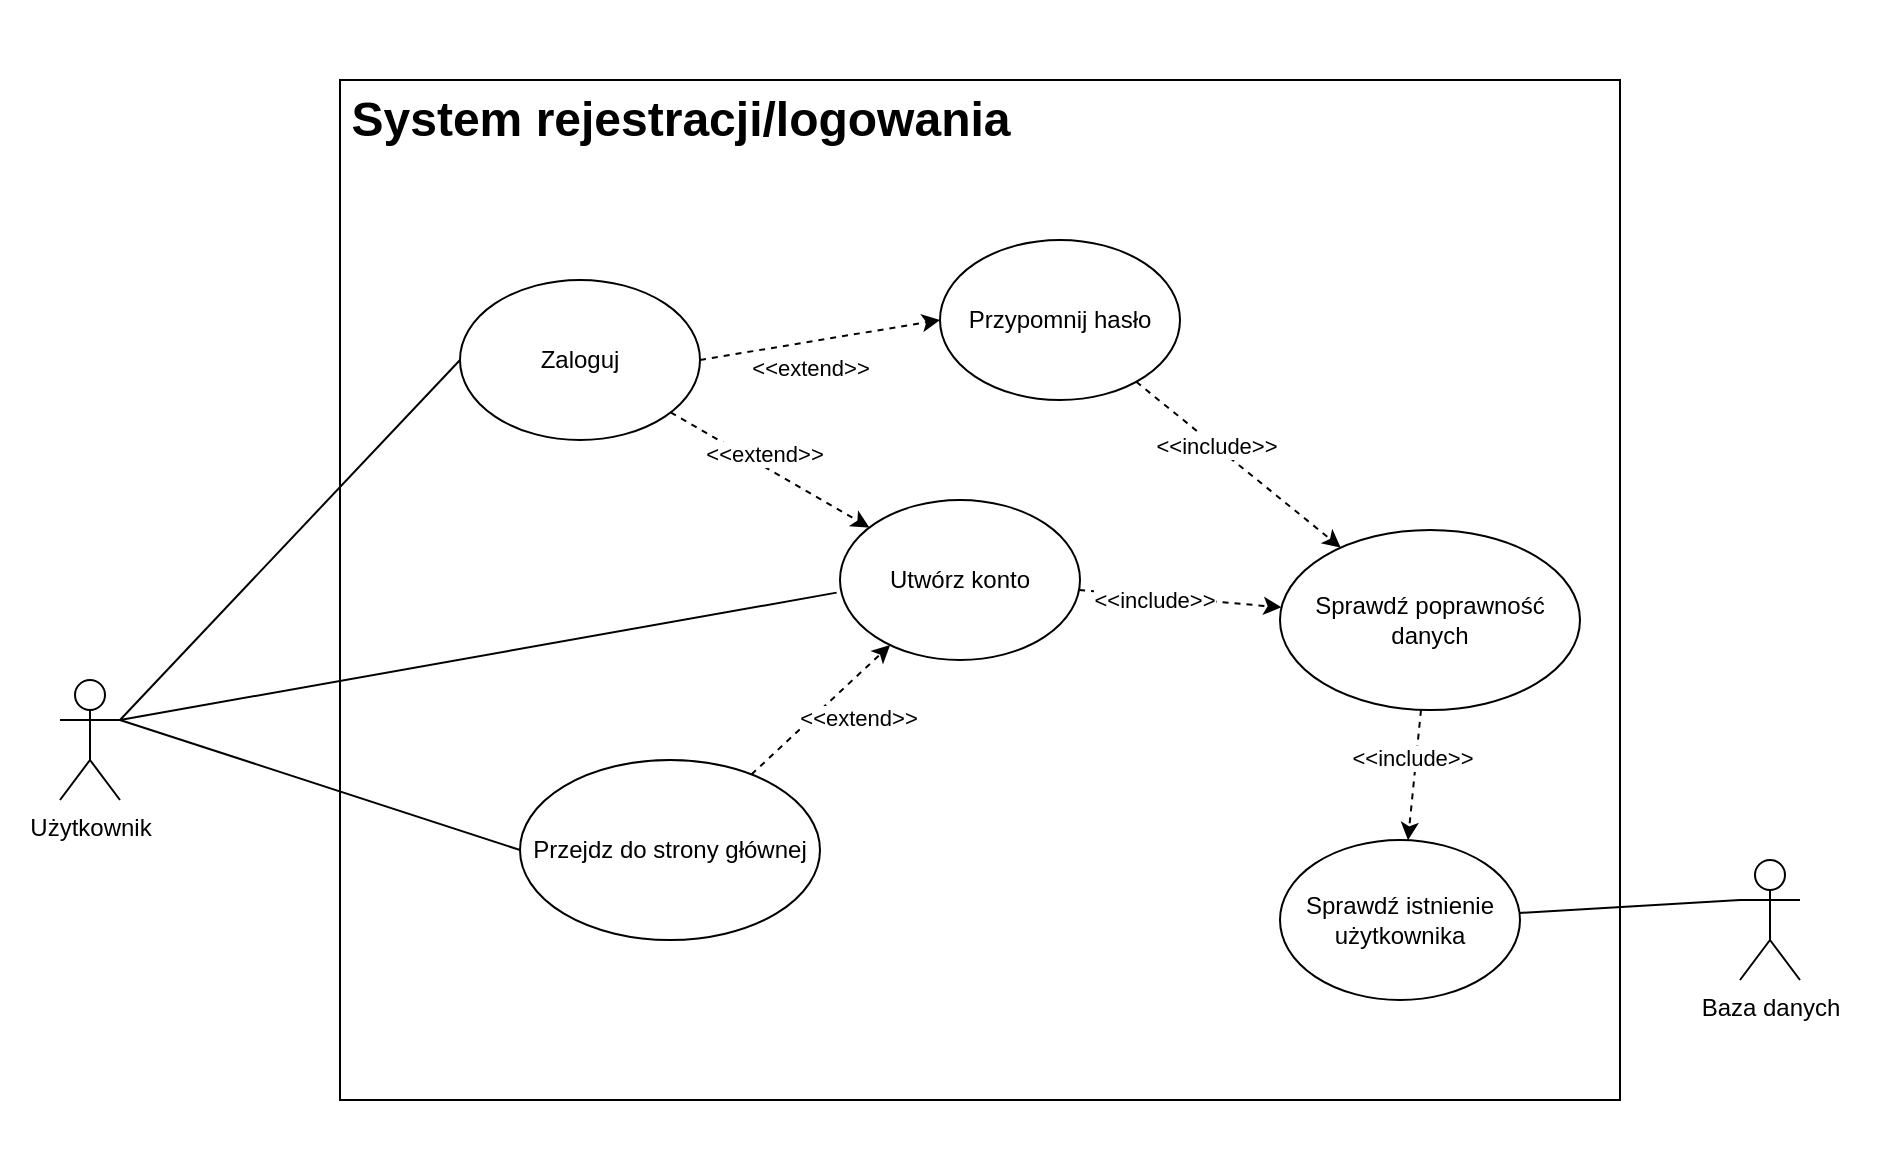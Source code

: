 <mxfile version="15.8.6" type="google"><diagram id="m4nlxR0QQLbrzwDr17nX" name="Page-1"><mxGraphModel dx="1235" dy="1118" grid="1" gridSize="10" guides="1" tooltips="1" connect="1" arrows="1" fold="1" page="1" pageScale="1" pageWidth="827" pageHeight="1169" math="0" shadow="0"><root><mxCell id="0"/><mxCell id="1" parent="0"/><mxCell id="56WmxIsCtt4fvXqM5lHx-16" value="" style="rounded=0;whiteSpace=wrap;html=1;strokeColor=none;" parent="1" vertex="1"><mxGeometry x="920" y="30" width="940" height="580" as="geometry"/></mxCell><mxCell id="56WmxIsCtt4fvXqM5lHx-1" value="" style="rounded=0;whiteSpace=wrap;html=1;" parent="1" vertex="1"><mxGeometry x="1090" y="70" width="640" height="510" as="geometry"/></mxCell><mxCell id="56WmxIsCtt4fvXqM5lHx-13" style="edgeStyle=none;rounded=0;orthogonalLoop=1;jettySize=auto;html=1;entryX=0;entryY=0.5;entryDx=0;entryDy=0;endArrow=none;endFill=0;" parent="1" target="56WmxIsCtt4fvXqM5lHx-7" edge="1"><mxGeometry relative="1" as="geometry"><mxPoint x="980" y="390" as="sourcePoint"/></mxGeometry></mxCell><mxCell id="56WmxIsCtt4fvXqM5lHx-14" style="edgeStyle=none;rounded=0;orthogonalLoop=1;jettySize=auto;html=1;entryX=-0.014;entryY=0.579;entryDx=0;entryDy=0;entryPerimeter=0;endArrow=none;endFill=0;exitX=1;exitY=0.333;exitDx=0;exitDy=0;exitPerimeter=0;" parent="1" source="CHzgM9FuK531Vsr_GvQ7-3" target="CHzgM9FuK531Vsr_GvQ7-4" edge="1"><mxGeometry relative="1" as="geometry"/></mxCell><mxCell id="56WmxIsCtt4fvXqM5lHx-15" style="edgeStyle=none;rounded=0;orthogonalLoop=1;jettySize=auto;html=1;entryX=0;entryY=0.5;entryDx=0;entryDy=0;endArrow=none;endFill=0;exitX=1;exitY=0.333;exitDx=0;exitDy=0;exitPerimeter=0;" parent="1" source="CHzgM9FuK531Vsr_GvQ7-3" target="CHzgM9FuK531Vsr_GvQ7-5" edge="1"><mxGeometry relative="1" as="geometry"/></mxCell><mxCell id="CHzgM9FuK531Vsr_GvQ7-3" value="&lt;div&gt;Użytkownik&lt;/div&gt;&lt;div&gt;&lt;br&gt;&lt;/div&gt;" style="shape=umlActor;verticalLabelPosition=bottom;verticalAlign=top;html=1;" parent="1" vertex="1"><mxGeometry x="950" y="370" width="30" height="60" as="geometry"/></mxCell><mxCell id="6h2z51zPmko-Eo4g91fI-3" style="edgeStyle=none;rounded=0;orthogonalLoop=1;jettySize=auto;html=1;dashed=1;" parent="1" source="CHzgM9FuK531Vsr_GvQ7-4" target="CHzgM9FuK531Vsr_GvQ7-12" edge="1"><mxGeometry relative="1" as="geometry"/></mxCell><mxCell id="6h2z51zPmko-Eo4g91fI-5" value="&amp;lt;&amp;lt;include&amp;gt;&amp;gt;" style="edgeLabel;html=1;align=center;verticalAlign=middle;resizable=0;points=[];" parent="6h2z51zPmko-Eo4g91fI-3" vertex="1" connectable="0"><mxGeometry x="-0.557" y="1" relative="1" as="geometry"><mxPoint x="15" y="4" as="offset"/></mxGeometry></mxCell><mxCell id="CHzgM9FuK531Vsr_GvQ7-4" value="&lt;div&gt;Utwórz konto&lt;/div&gt;" style="ellipse;whiteSpace=wrap;html=1;" parent="1" vertex="1"><mxGeometry x="1340" y="280" width="120" height="80" as="geometry"/></mxCell><mxCell id="CHzgM9FuK531Vsr_GvQ7-7" style="edgeStyle=none;rounded=0;orthogonalLoop=1;jettySize=auto;html=1;dashed=1;" parent="1" source="CHzgM9FuK531Vsr_GvQ7-5" target="CHzgM9FuK531Vsr_GvQ7-4" edge="1"><mxGeometry relative="1" as="geometry"/></mxCell><mxCell id="CHzgM9FuK531Vsr_GvQ7-8" value="&lt;div&gt;&amp;lt;&amp;lt;extend&amp;gt;&amp;gt;&lt;/div&gt;" style="edgeLabel;html=1;align=center;verticalAlign=middle;resizable=0;points=[];" parent="CHzgM9FuK531Vsr_GvQ7-7" vertex="1" connectable="0"><mxGeometry x="0.41" y="-2" relative="1" as="geometry"><mxPoint x="3" y="16" as="offset"/></mxGeometry></mxCell><mxCell id="CHzgM9FuK531Vsr_GvQ7-5" value="Przejdz do strony głównej" style="ellipse;whiteSpace=wrap;html=1;" parent="1" vertex="1"><mxGeometry x="1180" y="410" width="150" height="90" as="geometry"/></mxCell><mxCell id="56WmxIsCtt4fvXqM5lHx-4" style="edgeStyle=none;rounded=0;orthogonalLoop=1;jettySize=auto;html=1;dashed=1;" parent="1" source="CHzgM9FuK531Vsr_GvQ7-12" target="CHzgM9FuK531Vsr_GvQ7-17" edge="1"><mxGeometry relative="1" as="geometry"/></mxCell><mxCell id="56WmxIsCtt4fvXqM5lHx-5" value="&amp;lt;&amp;lt;include&amp;gt;&amp;gt;" style="edgeLabel;html=1;align=center;verticalAlign=middle;resizable=0;points=[];" parent="56WmxIsCtt4fvXqM5lHx-4" vertex="1" connectable="0"><mxGeometry x="-0.258" y="-2" relative="1" as="geometry"><mxPoint as="offset"/></mxGeometry></mxCell><mxCell id="CHzgM9FuK531Vsr_GvQ7-12" value="Sprawdź poprawność danych" style="ellipse;whiteSpace=wrap;html=1;" parent="1" vertex="1"><mxGeometry x="1560" y="295" width="150" height="90" as="geometry"/></mxCell><mxCell id="56WmxIsCtt4fvXqM5lHx-6" style="edgeStyle=none;rounded=0;orthogonalLoop=1;jettySize=auto;html=1;endArrow=none;endFill=0;exitX=0;exitY=0.333;exitDx=0;exitDy=0;exitPerimeter=0;" parent="1" source="CHzgM9FuK531Vsr_GvQ7-15" target="CHzgM9FuK531Vsr_GvQ7-17" edge="1"><mxGeometry relative="1" as="geometry"/></mxCell><mxCell id="CHzgM9FuK531Vsr_GvQ7-15" value="Baza danych" style="shape=umlActor;verticalLabelPosition=bottom;verticalAlign=top;html=1;" parent="1" vertex="1"><mxGeometry x="1790" y="460" width="30" height="60" as="geometry"/></mxCell><mxCell id="CHzgM9FuK531Vsr_GvQ7-17" value="Sprawdź istnienie użytkownika" style="ellipse;whiteSpace=wrap;html=1;" parent="1" vertex="1"><mxGeometry x="1560" y="450" width="120" height="80" as="geometry"/></mxCell><mxCell id="56WmxIsCtt4fvXqM5lHx-2" value="System rejestracji/logowania" style="text;strokeColor=none;fillColor=none;html=1;fontSize=24;fontStyle=1;verticalAlign=middle;align=center;" parent="1" vertex="1"><mxGeometry x="1090" y="70" width="340" height="40" as="geometry"/></mxCell><mxCell id="56WmxIsCtt4fvXqM5lHx-10" style="edgeStyle=none;rounded=0;orthogonalLoop=1;jettySize=auto;html=1;dashed=1;endArrow=classic;endFill=1;" parent="1" source="56WmxIsCtt4fvXqM5lHx-7" target="CHzgM9FuK531Vsr_GvQ7-4" edge="1"><mxGeometry relative="1" as="geometry"/></mxCell><mxCell id="56WmxIsCtt4fvXqM5lHx-11" value="&amp;lt;&amp;lt;extend&amp;gt;&amp;gt;" style="edgeLabel;html=1;align=center;verticalAlign=middle;resizable=0;points=[];" parent="56WmxIsCtt4fvXqM5lHx-10" vertex="1" connectable="0"><mxGeometry x="-0.554" y="-3" relative="1" as="geometry"><mxPoint x="26" y="5" as="offset"/></mxGeometry></mxCell><mxCell id="56WmxIsCtt4fvXqM5lHx-7" value="Zaloguj" style="ellipse;whiteSpace=wrap;html=1;" parent="1" vertex="1"><mxGeometry x="1150" y="170" width="120" height="80" as="geometry"/></mxCell><mxCell id="6h2z51zPmko-Eo4g91fI-2" style="edgeStyle=none;rounded=0;orthogonalLoop=1;jettySize=auto;html=1;dashed=1;" parent="1" source="FbUrT2ErxtPjbeTZBOf1-2" target="CHzgM9FuK531Vsr_GvQ7-12" edge="1"><mxGeometry relative="1" as="geometry"/></mxCell><mxCell id="6h2z51zPmko-Eo4g91fI-4" value="&amp;lt;&amp;lt;include&amp;gt;&amp;gt;" style="edgeLabel;html=1;align=center;verticalAlign=middle;resizable=0;points=[];" parent="6h2z51zPmko-Eo4g91fI-2" vertex="1" connectable="0"><mxGeometry x="-0.224" relative="1" as="geometry"><mxPoint as="offset"/></mxGeometry></mxCell><mxCell id="FbUrT2ErxtPjbeTZBOf1-2" value="Przypomnij hasło" style="ellipse;whiteSpace=wrap;html=1;" parent="1" vertex="1"><mxGeometry x="1390" y="150" width="120" height="80" as="geometry"/></mxCell><mxCell id="FbUrT2ErxtPjbeTZBOf1-3" style="edgeStyle=none;rounded=0;orthogonalLoop=1;jettySize=auto;html=1;dashed=1;endArrow=classic;endFill=1;exitX=1;exitY=0.5;exitDx=0;exitDy=0;entryX=0;entryY=0.5;entryDx=0;entryDy=0;" parent="1" source="56WmxIsCtt4fvXqM5lHx-7" target="FbUrT2ErxtPjbeTZBOf1-2" edge="1"><mxGeometry relative="1" as="geometry"><mxPoint x="1261.161" y="249.104" as="sourcePoint"/><mxPoint x="1319.061" y="290.758" as="targetPoint"/></mxGeometry></mxCell><mxCell id="FbUrT2ErxtPjbeTZBOf1-4" value="&amp;lt;&amp;lt;extend&amp;gt;&amp;gt;" style="edgeLabel;html=1;align=center;verticalAlign=middle;resizable=0;points=[];" parent="FbUrT2ErxtPjbeTZBOf1-3" vertex="1" connectable="0"><mxGeometry x="-0.554" y="-3" relative="1" as="geometry"><mxPoint x="28" y="5" as="offset"/></mxGeometry></mxCell><mxCell id="6h2z51zPmko-Eo4g91fI-6" style="edgeStyle=none;rounded=0;orthogonalLoop=1;jettySize=auto;html=1;entryX=1;entryY=0.5;entryDx=0;entryDy=0;dashed=1;" parent="1" source="56WmxIsCtt4fvXqM5lHx-16" target="56WmxIsCtt4fvXqM5lHx-16" edge="1"><mxGeometry relative="1" as="geometry"/></mxCell><mxCell id="6h2z51zPmko-Eo4g91fI-7" style="edgeStyle=none;rounded=0;orthogonalLoop=1;jettySize=auto;html=1;entryX=1;entryY=0.517;entryDx=0;entryDy=0;entryPerimeter=0;dashed=1;" parent="1" source="56WmxIsCtt4fvXqM5lHx-16" target="56WmxIsCtt4fvXqM5lHx-16" edge="1"><mxGeometry relative="1" as="geometry"/></mxCell><mxCell id="6h2z51zPmko-Eo4g91fI-8" style="edgeStyle=none;rounded=0;orthogonalLoop=1;jettySize=auto;html=1;entryX=1;entryY=0.5;entryDx=0;entryDy=0;dashed=1;" parent="1" source="56WmxIsCtt4fvXqM5lHx-16" target="56WmxIsCtt4fvXqM5lHx-16" edge="1"><mxGeometry relative="1" as="geometry"/></mxCell></root></mxGraphModel></diagram></mxfile>